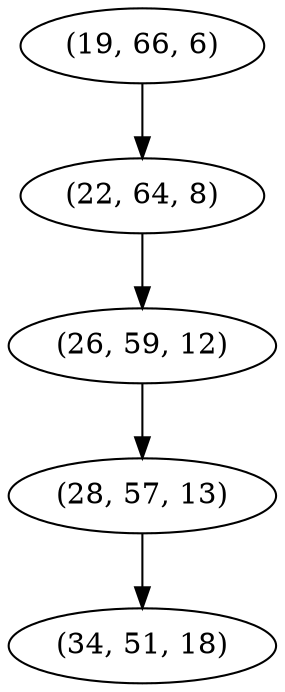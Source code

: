 digraph tree {
    "(19, 66, 6)";
    "(22, 64, 8)";
    "(26, 59, 12)";
    "(28, 57, 13)";
    "(34, 51, 18)";
    "(19, 66, 6)" -> "(22, 64, 8)";
    "(22, 64, 8)" -> "(26, 59, 12)";
    "(26, 59, 12)" -> "(28, 57, 13)";
    "(28, 57, 13)" -> "(34, 51, 18)";
}
